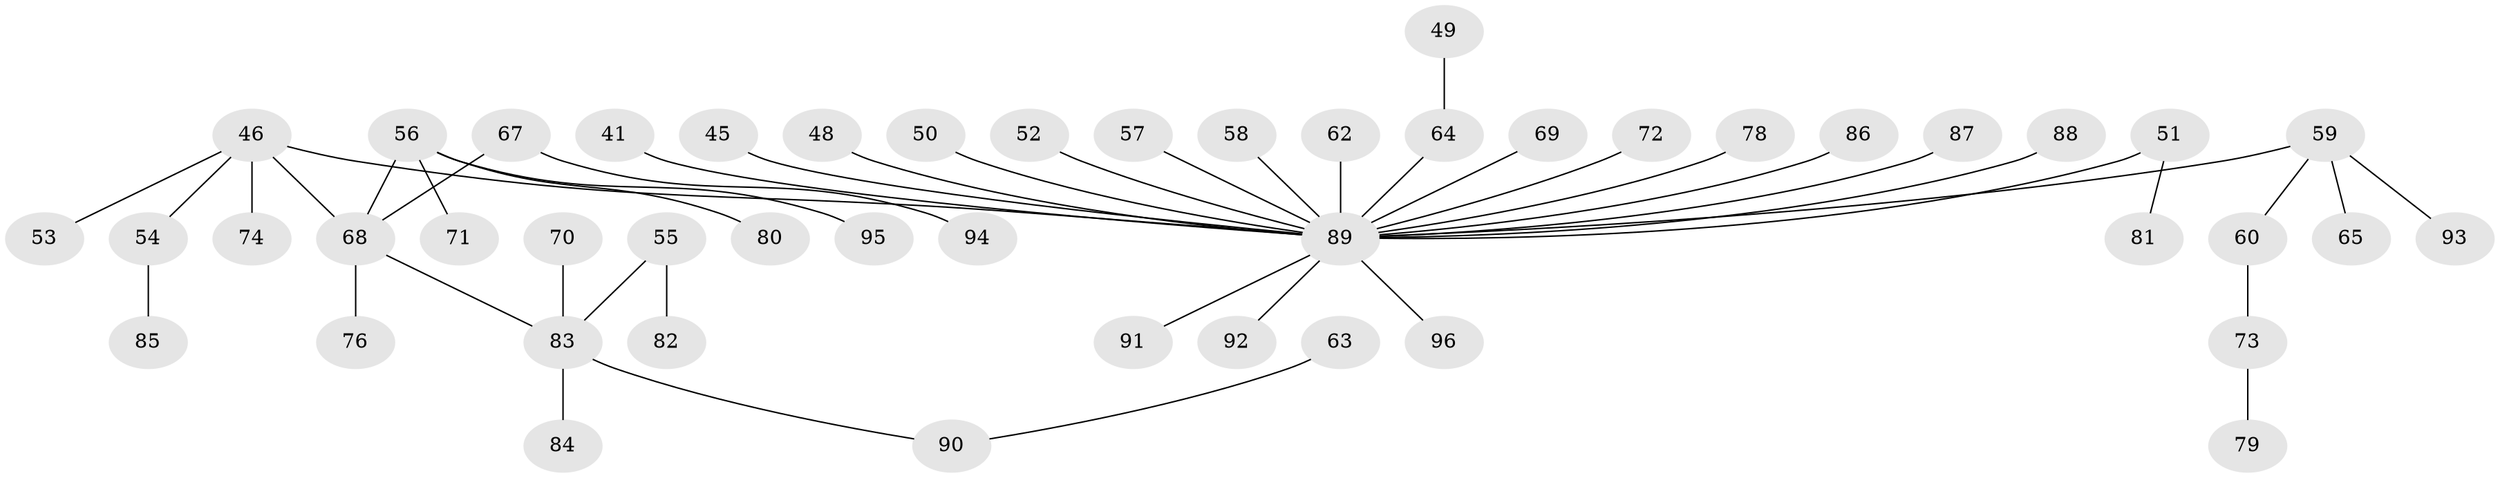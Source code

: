 // original degree distribution, {2: 0.23958333333333334, 5: 0.03125, 6: 0.020833333333333332, 4: 0.07291666666666667, 3: 0.14583333333333334, 1: 0.4895833333333333}
// Generated by graph-tools (version 1.1) at 2025/55/03/04/25 21:55:41]
// undirected, 48 vertices, 47 edges
graph export_dot {
graph [start="1"]
  node [color=gray90,style=filled];
  41;
  45;
  46 [super="+33"];
  48;
  49;
  50;
  51;
  52;
  53;
  54;
  55;
  56 [super="+28"];
  57;
  58;
  59 [super="+43"];
  60;
  62;
  63;
  64 [super="+37"];
  65;
  67;
  68 [super="+66+25"];
  69;
  70;
  71;
  72;
  73;
  74;
  76;
  78;
  79;
  80;
  81;
  82;
  83 [super="+32+40"];
  84;
  85;
  86;
  87;
  88 [super="+17"];
  89 [super="+77+23+24+27+29+31+34+75+35+42+39"];
  90 [super="+61"];
  91;
  92;
  93;
  94;
  95;
  96;
  41 -- 89;
  45 -- 89;
  46 -- 54;
  46 -- 68;
  46 -- 53;
  46 -- 89;
  46 -- 74;
  48 -- 89;
  49 -- 64;
  50 -- 89;
  51 -- 81;
  51 -- 89;
  52 -- 89;
  54 -- 85;
  55 -- 82;
  55 -- 83;
  56 -- 80;
  56 -- 95;
  56 -- 71;
  56 -- 68;
  57 -- 89;
  58 -- 89;
  59 -- 65;
  59 -- 93;
  59 -- 60;
  59 -- 89;
  60 -- 73;
  62 -- 89;
  63 -- 90;
  64 -- 89;
  67 -- 94;
  67 -- 68;
  68 -- 76;
  68 -- 83;
  69 -- 89;
  70 -- 83;
  72 -- 89;
  73 -- 79;
  78 -- 89;
  83 -- 84;
  83 -- 90;
  86 -- 89;
  87 -- 89;
  88 -- 89;
  89 -- 91;
  89 -- 92;
  89 -- 96;
}
